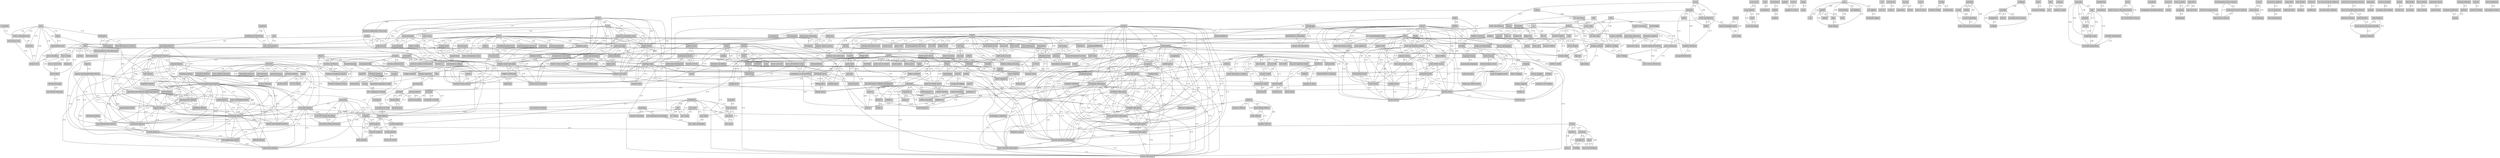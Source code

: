 graph TagRelations {
    node [shape=box, style=filled, fillcolor=lightgray];
    "entertainment" -- "entertainment news" [label="0.81"];
    "entertainment" -- "entertainment industry" [label="0.77"];
    "entertainment" -- "cinemas and events" [label="0.71"];
    "entertainment" -- "home entertaining" [label="0.74"];
    "entertainment" -- "children's games and toys" [label="0.73"];
    "entertainment" -- "music and party video games" [label="0.70"];
    "novels" -- "literature" [label="0.78"];
    "novels" -- "novels and literature" [label="0.86"];
    "novels" -- "books and literature" [label="0.72"];
    "novels" -- "fiction" [label="0.75"];
    "news" -- "media" [label="0.74"];
    "news" -- "information" [label="0.70"];
    "news" -- "local & community news" [label="0.70"];
    "news" -- "entertainment news" [label="0.83"];
    "news" -- "news and politics" [label="0.76"];
    "news" -- "international news" [label="0.81"];
    "news" -- "local news" [label="0.75"];
    "news" -- "national news" [label="0.84"];
    "social media" -- "social network" [label="0.80"];
    "social media" -- "social networking" [label="0.84"];
    "learning" -- "online learning" [label="0.76"];
    "learning" -- "language learning" [label="0.83"];
    "education" -- "school" [label="0.76"];
    "education" -- "educational resources" [label="0.75"];
    "education" -- "education industry" [label="0.80"];
    "education" -- "adult education" [label="0.76"];
    "education" -- "secondary education" [label="0.76"];
    "education" -- "special education" [label="0.75"];
    "education" -- "college education" [label="0.86"];
    "education" -- "early childhood education" [label="0.73"];
    "education" -- "online education" [label="0.76"];
    "education" -- "primary education" [label="0.80"];
    "science" -- "astronomy" [label="0.75"];
    "science" -- "astrophysics" [label="0.72"];
    "science" -- "biological sciences" [label="0.79"];
    "science" -- "chemistry" [label="0.74"];
    "science" -- "physics" [label="0.80"];
    "media" -- "entertainment news" [label="0.73"];
    "media" -- "media industry" [label="0.84"];
    "information" -- "informational" [label="0.85"];
    "information" -- "pharmaceutical & drug information" [label="0.75"];
    "information" -- "legal information & resources" [label="0.73"];
    "math" -- "mathematics" [label="0.91"];
    "technology" -- "auto infotainment technologies" [label="0.73"];
    "technology" -- "technology industry" [label="0.79"];
    "technology" -- "technology & computing" [label="0.82"];
    "technology" -- "wearable technology" [label="0.79"];
    "health" -- "wellness" [label="0.72"];
    "health" -- "mental health" [label="0.74"];
    "health" -- "healthcare" [label="0.76"];
    "health" -- "health information & wellness" [label="0.75"];
    "health" -- "healthy living" [label="0.70"];
    "health" -- "children's health" [label="0.76"];
    "health" -- "men's health" [label="0.73"];
    "health" -- "senior health" [label="0.75"];
    "health" -- "women's health" [label="0.75"];
    "health" -- "medical health" [label="0.88"];
    "health" -- "foot health" [label="0.76"];
    "health" -- "lung and respiratory health" [label="0.73"];
    "health" -- "reproductive health" [label="0.74"];
    "health" -- "sexual health" [label="0.76"];
    "health" -- "dental health" [label="0.77"];
    "wellness" -- "health information & wellness" [label="0.83"];
    "wellness" -- "healthy living" [label="0.72"];
    "sports" -- "esports" [label="0.71"];
    "sports" -- "sports news & analysis" [label="0.73"];
    "sports" -- "fitness & outdoor sports" [label="0.76"];
    "sports" -- "sporting events" [label="0.84"];
    "sports" -- "participant sports" [label="0.83"];
    "sports" -- "sports radio" [label="0.74"];
    "sports" -- "college sports" [label="0.81"];
    "sports" -- "disabled sports" [label="0.75"];
    "sports" -- "equine sports" [label="0.74"];
    "sports" -- "extreme sports" [label="0.73"];
    "sports" -- "fantasy sports" [label="0.76"];
    "sports" -- "fishing sports" [label="0.80"];
    "sports" -- "olympic sports" [label="0.83"];
    "sports" -- "rugby" [label="0.71"];
    "sports" -- "soccer" [label="0.80"];
    "sports" -- "tennis" [label="0.72"];
    "sports" -- "volleyball" [label="0.73"];
    "sports" -- "baseball" [label="0.74"];
    "sports" -- "basketball" [label="0.75"];
    "sports" -- "sports equipment" [label="0.75"];
    "sports" -- "sports tv" [label="0.81"];
    "sports" -- "sports video games" [label="0.82"];
    "politics" -- "political event" [label="0.76"];
    "politics" -- "news and politics" [label="0.84"];
    "business" -- "entrepreneurship" [label="0.70"];
    "business" -- "business services" [label="0.80"];
    "business" -- "business and finance" [label="0.71"];
    "business" -- "small and medium-sized business" [label="0.78"];
    "business" -- "business administration" [label="0.74"];
    "business" -- "business banking & finance" [label="0.71"];
    "business" -- "business i.t." [label="0.75"];
    "business" -- "business operations" [label="0.84"];
    "business" -- "business travel" [label="0.79"];
    "finance" -- "business and finance" [label="0.84"];
    "finance" -- "business accounting & finance" [label="0.73"];
    "finance" -- "business banking & finance" [label="0.75"];
    "finance" -- "financial industry" [label="0.73"];
    "finance" -- "personal finance" [label="0.78"];
    "finance" -- "financial planning" [label="0.71"];
    "music" -- "albums" [label="0.71"];
    "music" -- "music and audio" [label="0.77"];
    "music" -- "concerts & music events" [label="0.70"];
    "music" -- "musical instruments" [label="0.79"];
    "music" -- "alternative music" [label="0.73"];
    "music" -- "children's music" [label="0.84"];
    "music" -- "classical music" [label="0.82"];
    "music" -- "comedy (music and audio)" [label="0.75"];
    "music" -- "country music" [label="0.78"];
    "music" -- "dance and electronic music" [label="0.77"];
    "music" -- "world/international music" [label="0.76"];
    "music" -- "gospel music" [label="0.75"];
    "music" -- "hip hop music" [label="0.78"];
    "music" -- "inspirational/new age music" [label="0.74"];
    "music" -- "religious (music and audio)" [label="0.78"];
    "music" -- "rock music" [label="0.82"];
    "music" -- "soundtracks, tv and showtunes" [label="0.77"];
    "music" -- "urban contemporary music" [label="0.73"];
    "music" -- "variety (music and audio)" [label="0.77"];
    "music" -- "music tv" [label="0.79"];
    "travel" -- "destinations" [label="0.71"];
    "travel" -- "vacation" [label="0.74"];
    "travel" -- "tourism" [label="0.71"];
    "travel" -- "travel & tourism" [label="0.76"];
    "travel" -- "travel books" [label="0.78"];
    "travel" -- "africa travel" [label="0.78"];
    "travel" -- "asia travel" [label="0.79"];
    "travel" -- "australia and oceania travel" [label="0.75"];
    "travel" -- "europe travel" [label="0.77"];
    "travel" -- "north america travel" [label="0.75"];
    "travel" -- "polar travel" [label="0.70"];
    "travel" -- "south america travel" [label="0.73"];
    "travel" -- "travel preparation and advice" [label="0.72"];
    "travel" -- "adventure travel" [label="0.85"];
    "travel" -- "family travel" [label="0.77"];
    "travel" -- "honeymoons and getaways" [label="0.72"];
    "travel" -- "rail travel" [label="0.75"];
    "travel" -- "road trips" [label="0.71"];
    "travel" -- "air travel" [label="0.86"];
    "travel" -- "beach travel" [label="0.79"];
    "travel" -- "budget travel" [label="0.77"];
    "travel" -- "business travel" [label="0.83"];
    "lifestyle" -- "fitness & lifestyle" [label="0.81"];
    "lifestyle" -- "healthy living" [label="0.73"];
    "lifestyle" -- "frugal living" [label="0.72"];
    "art" -- "fine art" [label="0.80"];
    "art" -- "digital arts" [label="0.73"];
    "art" -- "fine art photography" [label="0.71"];
    "art" -- "modern art" [label="0.79"];
    "art" -- "arts and crafts" [label="0.72"];
    "art" -- "painting" [label="0.74"];
    "art" -- "body art" [label="0.71"];
    "culture" -- "arts and culture" [label="0.84"];
    "culture" -- "car culture" [label="0.77"];
    "food" -- "cooking" [label="0.74"];
    "food" -- "nutrition" [label="0.74"];
    "food" -- "food & dining" [label="0.76"];
    "food" -- "food industry" [label="0.71"];
    "food" -- "food & drink" [label="0.73"];
    "food" -- "food movements" [label="0.75"];
    "food" -- "healthy cooking and eating" [label="0.71"];
    "environment" -- "climate" [label="0.74"];
    "literature" -- "poetry" [label="0.72"];
    "literature" -- "novels and literature" [label="0.91"];
    "literature" -- "books and literature" [label="0.91"];
    "literature" -- "children's literature" [label="0.83"];
    "literature" -- "fiction" [label="0.72"];
    "literature" -- "young adult literature" [label="0.73"];
    "gaming" -- "gaming (hobbyist)" [label="0.75"];
    "gaming" -- "board games and puzzles" [label="0.71"];
    "gaming" -- "card games" [label="0.70"];
    "gaming" -- "roleplaying games" [label="0.72"];
    "gaming" -- "video gaming" [label="0.89"];
    "gaming" -- "console games" [label="0.79"];
    "gaming" -- "mobile games" [label="0.74"];
    "gaming" -- "pc games" [label="0.80"];
    "gaming" -- "action video games" [label="0.79"];
    "gaming" -- "role-playing video games" [label="0.75"];
    "gaming" -- "simulation video games" [label="0.75"];
    "gaming" -- "sports video games" [label="0.80"];
    "gaming" -- "strategy video games" [label="0.77"];
    "gaming" -- "action-adventure video games" [label="0.77"];
    "gaming" -- "adventure video games" [label="0.77"];
    "gaming" -- "casual games" [label="0.73"];
    "gaming" -- "exercise and fitness video games" [label="0.75"];
    "gaming" -- "music and party video games" [label="0.74"];
    "gaming" -- "puzzle video games" [label="0.75"];
    "comedy" -- "humor" [label="0.82"];
    "comedy" -- "funny" [label="0.79"];
    "comedy" -- "comedy events" [label="0.75"];
    "comedy" -- "comedy movies" [label="0.85"];
    "comedy" -- "comedy (music and audio)" [label="0.77"];
    "comedy" -- "humor and satire" [label="0.73"];
    "comedy" -- "comedy tv" [label="0.82"];
    "fashion" -- "style" [label="0.79"];
    "fashion" -- "fashion & beauty" [label="0.77"];
    "fashion" -- "fashion events" [label="0.79"];
    "fashion" -- "style & fashion" [label="0.85"];
    "fashion" -- "women's clothing" [label="0.74"];
    "fashion" -- "designer clothing" [label="0.80"];
    "fashion" -- "fashion trends" [label="0.85"];
    "fashion" -- "high fashion" [label="0.82"];
    "astronomy" -- "astrophysics" [label="0.82"];
    "astronomy" -- "astrology" [label="0.75"];
    "astronomy" -- "space and astronomy" [label="0.90"];
    "climate" -- "weather" [label="0.80"];
    "gadgets" -- "gadgets & reviews" [label="0.77"];
    "software" -- "software & applications" [label="0.83"];
    "software" -- "photo editing software" [label="0.75"];
    "software" -- "video software" [label="0.84"];
    "software" -- "antivirus software" [label="0.75"];
    "software" -- "graphics software" [label="0.82"];
    "style" -- "style & fashion" [label="0.80"];
    "style" -- "fashion trends" [label="0.76"];
    "style" -- "street style" [label="0.77"];
    "fitness" -- "exercise" [label="0.79"];
    "fitness" -- "fitness & lifestyle" [label="0.83"];
    "fitness" -- "fitness & outdoor sports" [label="0.81"];
    "fitness" -- "bodybuilding" [label="0.70"];
    "fitness" -- "exercise and fitness video games" [label="0.76"];
    "recipes" -- "cooking" [label="0.80"];
    "recipes" -- "cookbooks" [label="0.80"];
    "cooking" -- "cookbooks" [label="0.77"];
    "cooking" -- "barbecues and grilling" [label="0.72"];
    "cooking" -- "healthy cooking and eating" [label="0.74"];
    "adventures" -- "adventure travel" [label="0.82"];
    "adventures" -- "adventure video games" [label="0.72"];
    "events" -- "event" [label="0.93"];
    "events" -- "event promotion" [label="0.78"];
    "events" -- "event planning" [label="0.76"];
    "events" -- "cultural & community events" [label="0.79"];
    "events" -- "events and attractions" [label="0.81"];
    "events" -- "fashion events" [label="0.83"];
    "events" -- "personal celebrations & life events" [label="0.74"];
    "events" -- "political event" [label="0.82"];
    "events" -- "religious events" [label="0.82"];
    "events" -- "sporting events" [label="0.84"];
    "events" -- "theater venues and events" [label="0.77"];
    "events" -- "cinemas and events" [label="0.83"];
    "events" -- "comedy events" [label="0.80"];
    "events" -- "concerts & music events" [label="0.82"];
    "entrepreneurship" -- "startups" [label="0.72"];
    "entrepreneurship" -- "entrepreneur" [label="0.89"];
    "esports" -- "sports video games" [label="0.72"];
    "reviews" -- "gadgets & reviews" [label="0.77"];
    "manga" -- "anime" [label="0.73"];
    "comics" -- "comics and graphic novels" [label="0.79"];
    "comics" -- "comic books" [label="0.90"];
    "concerts" -- "concerts & music events" [label="0.83"];
    "movies" -- "films" [label="0.89"];
    "movies" -- "movies and tv shows" [label="0.76"];
    "movies" -- "theater" [label="0.72"];
    "movies" -- "action and adventure movies" [label="0.82"];
    "movies" -- "romance movies" [label="0.83"];
    "movies" -- "science fiction movies" [label="0.82"];
    "movies" -- "indie and arthouse movies" [label="0.75"];
    "movies" -- "animation movies" [label="0.83"];
    "movies" -- "comedy movies" [label="0.82"];
    "movies" -- "crime and mystery movies" [label="0.80"];
    "movies" -- "documentary movies" [label="0.80"];
    "movies" -- "drama movies" [label="0.81"];
    "movies" -- "family and children movies" [label="0.80"];
    "movies" -- "fantasy movies" [label="0.82"];
    "movies" -- "horror movies" [label="0.86"];
    "movies" -- "world movies" [label="0.82"];
    "films" -- "action and adventure movies" [label="0.75"];
    "films" -- "romance movies" [label="0.78"];
    "films" -- "science fiction movies" [label="0.78"];
    "films" -- "indie and arthouse movies" [label="0.72"];
    "films" -- "animation movies" [label="0.76"];
    "films" -- "comedy movies" [label="0.76"];
    "films" -- "crime and mystery movies" [label="0.74"];
    "films" -- "documentary movies" [label="0.81"];
    "films" -- "drama movies" [label="0.75"];
    "films" -- "family and children movies" [label="0.73"];
    "films" -- "fantasy movies" [label="0.76"];
    "films" -- "horror movies" [label="0.79"];
    "films" -- "world movies" [label="0.75"];
    "photography" -- "photography & videography" [label="0.78"];
    "photography" -- "art and photography books" [label="0.75"];
    "photography" -- "fine art photography" [label="0.81"];
    "photography" -- "cameras and camcorders" [label="0.73"];
    "crafts" -- "arts & crafts" [label="0.83"];
    "crafts" -- "arts and crafts" [label="0.85"];
    "crafts" -- "woodworking" [label="0.70"];
    "pets" -- "animals" [label="0.90"];
    "pets" -- "cats" [label="0.73"];
    "pets" -- "dogs" [label="0.89"];
    "pets" -- "large animals" [label="0.72"];
    "pets" -- "pet adoptions" [label="0.75"];
    "pets" -- "pet supplies" [label="0.75"];
    "animals" -- "birds" [label="0.76"];
    "animals" -- "cats" [label="0.70"];
    "animals" -- "dogs" [label="0.91"];
    "animals" -- "large animals" [label="0.84"];
    "animals" -- "reptiles" [label="0.73"];
    "care" -- "oral care" [label="0.72"];
    "family" -- "family and relationships" [label="0.83"];
    "family" -- "family travel" [label="0.82"];
    "kids" -- "kid-friendly" [label="0.74"];
    "kids" -- "children" [label="0.92"];
    "kids" -- "children's health" [label="0.70"];
    "kids" -- "children's clothing" [label="0.73"];
    "investing" -- "investment & trading" [label="0.80"];
    "investing" -- "personal investing" [label="0.81"];
    "automotive" -- "cars" [label="0.80"];
    "automotive" -- "car culture" [label="0.70"];
    "automotive" -- "auto buying and selling" [label="0.71"];
    "automotive" -- "auto insurance" [label="0.71"];
    "automotive" -- "auto parts" [label="0.77"];
    "automotive" -- "auto repair" [label="0.70"];
    "automotive" -- "auto safety" [label="0.70"];
    "automotive" -- "auto safety technologies" [label="0.71"];
    "automotive" -- "automotive industry" [label="0.89"];
    "automotive" -- "auto racing" [label="0.74"];
    "cars" -- "car culture" [label="0.76"];
    "cars" -- "automotive industry" [label="0.71"];
    "cars" -- "auto racing" [label="0.76"];
    "motorcycles" -- "scooters" [label="0.73"];
    "real estate" -- "property" [label="0.83"];
    "real estate" -- "real estate industry" [label="0.79"];
    "real estate" -- "retail property" [label="0.71"];
    "real estate" -- "office property" [label="0.74"];
    "real estate" -- "real estate buying and selling" [label="0.82"];
    "real estate" -- "real estate renting and leasing" [label="0.80"];
    "property" -- "retail property" [label="0.79"];
    "property" -- "vacation properties" [label="0.78"];
    "property" -- "hotel properties" [label="0.79"];
    "property" -- "industrial property" [label="0.79"];
    "property" -- "office property" [label="0.81"];
    "property" -- "real estate renting and leasing" [label="0.70"];
    "housing" -- "apartments" [label="0.73"];
    "housing" -- "houses" [label="0.84"];
    "nature" -- "parks & nature" [label="0.77"];
    "mental health" -- "mental health & counseling" [label="0.81"];
    "startups" -- "startup" [label="0.93"];
    "startups" -- "entrepreneur" [label="0.71"];
    "startups" -- "tech companies & startups" [label="0.90"];
    "writing" -- "freelance writing" [label="0.75"];
    "writing" -- "screenwriting" [label="0.76"];
    "marketing" -- "marketing and advertising" [label="0.86"];
    "marketing" -- "sales and promotions" [label="0.72"];
    "gambling" -- "casinos" [label="0.80"];
    "gambling" -- "betting" [label="0.83"];
    "gambling" -- "casinos & gambling" [label="0.87"];
    "gambling" -- "poker and professional gambling" [label="0.80"];
    "casinos" -- "casinos & gambling" [label="0.88"];
    "casinos" -- "poker and professional gambling" [label="0.71"];
    "space" -- "space and astronomy" [label="0.78"];
    "astrophysics" -- "astrology" [label="0.71"];
    "astrophysics" -- "physics" [label="0.75"];
    "astrophysics" -- "space and astronomy" [label="0.78"];
    "exercise" -- "fitness & outdoor sports" [label="0.74"];
    "exercise" -- "outdoor activities" [label="0.70"];
    "exercise" -- "running and jogging" [label="0.73"];
    "exercise" -- "exercise and fitness video games" [label="0.71"];
    "shopping" -- "malls & shopping centers" [label="0.70"];
    "shopping" -- "flower shopping" [label="0.77"];
    "shopping" -- "grocery shopping" [label="0.86"];
    "shopping" -- "holiday shopping" [label="0.81"];
    "sales" -- "sales and promotions" [label="0.79"];
    "high-end" -- "high fashion" [label="0.74"];
    "vacation" -- "vacation properties" [label="0.78"];
    "vacation" -- "honeymoons and getaways" [label="0.75"];
    "holidays" -- "national & civic holidays" [label="0.77"];
    "holidays" -- "holiday shopping" [label="0.79"];
    "holidays" -- "holiday tv" [label="0.79"];
    "getaways" -- "honeymoons and getaways" [label="0.81"];
    "interior" -- "interior decorating" [label="0.75"];
    "weddings" -- "marriage" [label="0.82"];
    "weddings" -- "wedding" [label="0.94"];
    "marriage" -- "engagement" [label="0.72"];
    "marriage" -- "wedding" [label="0.83"];
    "marriage" -- "divorce" [label="0.72"];
    "marriage" -- "marriage and civil unions" [label="0.76"];
    "humor" -- "funny" [label="0.83"];
    "humor" -- "humor and satire" [label="0.81"];
    "banks" -- "consumer banking" [label="0.72"];
    "insurance" -- "auto insurance" [label="0.83"];
    "universities" -- "universities & colleges" [label="0.83"];
    "online learning" -- "online learning & moocs" [label="0.78"];
    "online learning" -- "online education" [label="0.88"];
    "public services" -- "professional services" [label="0.76"];
    "public services" -- "business services" [label="0.72"];
    "legal" -- "judiciary & legal" [label="0.79"];
    "legal" -- "law" [label="0.75"];
    "judiciary" -- "judiciary & legal" [label="0.87"];
    "healthcare" -- "hospitals" [label="0.76"];
    "healthcare" -- "hospitals & clinics" [label="0.71"];
    "healthcare" -- "healthcare industry" [label="0.85"];
    "healthcare" -- "medical health" [label="0.79"];
    "hospitals" -- "hospitals & clinics" [label="0.81"];
    "telecommunications" -- "telecommunications industry" [label="0.87"];
    "nonprofits" -- "ngos" [label="0.78"];
    "nonprofits" -- "nonprofit" [label="0.96"];
    "nonprofits" -- "charity" [label="0.73"];
    "nonprofits" -- "nonprofits & ngos" [label="0.89"];
    "nonprofits" -- "non-profit organizations" [label="0.80"];
    "ngos" -- "nonprofit" [label="0.77"];
    "ngos" -- "charity" [label="0.70"];
    "ngos" -- "nonprofits & ngos" [label="0.91"];
    "ngos" -- "non-profit organizations" [label="0.76"];
    "ecommerce" -- "e-commerce & retail" [label="0.75"];
    "blog" -- "personal blog" [label="0.86"];
    "blog" -- "specialized magazines & blogs" [label="0.72"];
    "personal blog" -- "personal" [label="0.71"];
    "event" -- "event promotion" [label="0.82"];
    "event" -- "event planning" [label="0.76"];
    "event" -- "cultural & community events" [label="0.75"];
    "event" -- "events and attractions" [label="0.75"];
    "event" -- "fashion events" [label="0.79"];
    "event" -- "political event" [label="0.86"];
    "event" -- "religious events" [label="0.79"];
    "event" -- "sporting events" [label="0.78"];
    "event" -- "cinemas and events" [label="0.75"];
    "event" -- "comedy events" [label="0.75"];
    "event" -- "concerts & music events" [label="0.75"];
    "event promotion" -- "event planning" [label="0.72"];
    "event promotion" -- "events and attractions" [label="0.74"];
    "event promotion" -- "fashion events" [label="0.70"];
    "event promotion" -- "political event" [label="0.71"];
    "event promotion" -- "cinemas and events" [label="0.71"];
    "event promotion" -- "sales and promotions" [label="0.77"];
    "personal" -- "personal debt" [label="0.73"];
    "personal" -- "personal investing" [label="0.73"];
    "personal" -- "personal taxes" [label="0.73"];
    "membership" -- "subscription" [label="0.72"];
    "community" -- "local & community news" [label="0.71"];
    "nonprofit" -- "charity" [label="0.75"];
    "nonprofit" -- "nonprofits & ngos" [label="0.85"];
    "nonprofit" -- "non-profit organizations" [label="0.77"];
    "charity" -- "nonprofits & ngos" [label="0.70"];
    "forum" -- "online forums & discussion boards" [label="0.77"];
    "forum" -- "fan communities & forums" [label="0.74"];
    "social network" -- "social" [label="0.72"];
    "social network" -- "social networking" [label="0.93"];
    "startup" -- "tech companies & startups" [label="0.83"];
    "consulting" -- "management consulting industry" [label="0.83"];
    "professional services" -- "business services" [label="0.73"];
    "professional services" -- "professional development" [label="0.71"];
    "school" -- "k-12 & schools" [label="0.75"];
    "school" -- "private school" [label="0.80"];
    "hobby" -- "hobbies" [label="0.86"];
    "hobby" -- "gaming (hobbyist)" [label="0.82"];
    "hobby" -- "hobbies & interests" [label="0.73"];
    "interest" -- "hobbies & interests" [label="0.74"];
    "engagement" -- "wedding" [label="0.73"];
    "tourism" -- "travel & tourism" [label="0.87"];
    "tourism" -- "events and attractions" [label="0.70"];
    "magazine" -- "specialized magazines & blogs" [label="0.74"];
    "memorial" -- "tribute" [label="0.81"];
    "kid-friendly" -- "children" [label="0.70"];
    "children" -- "children's literature" [label="0.71"];
    "children" -- "children's health" [label="0.75"];
    "children" -- "children's music" [label="0.75"];
    "children" -- "children's games and toys" [label="0.72"];
    "children" -- "children's clothing" [label="0.78"];
    "children" -- "children's tv" [label="0.72"];
    "novels and literature" -- "books and literature" [label="0.94"];
    "novels and literature" -- "children's literature" [label="0.77"];
    "novels and literature" -- "comics and graphic novels" [label="0.71"];
    "novels and literature" -- "fiction" [label="0.72"];
    "movies and tv shows" -- "crime and mystery movies" [label="0.71"];
    "movies and tv shows" -- "soundtracks, tv and showtunes" [label="0.80"];
    "movies and tv shows" -- "television" [label="0.75"];
    "music and audio" -- "audio production" [label="0.75"];
    "music and audio" -- "comedy (music and audio)" [label="0.83"];
    "music and audio" -- "dance and electronic music" [label="0.71"];
    "music and audio" -- "religious (music and audio)" [label="0.81"];
    "music and audio" -- "soundtracks, tv and showtunes" [label="0.74"];
    "music and audio" -- "variety (music and audio)" [label="0.86"];
    "music and audio" -- "digital audio" [label="0.78"];
    "arts and culture" -- "arts & crafts" [label="0.74"];
    "arts and culture" -- "arts and crafts" [label="0.76"];
    "e-commerce & retail" -- "retail industry" [label="0.77"];
    "business services" -- "business operations" [label="0.76"];
    "business services" -- "business travel" [label="0.71"];
    "universities & colleges" -- "college education" [label="0.74"];
    "online learning & moocs" -- "online education" [label="0.75"];
    "pharmaceutical & drug information" -- "pharmaceutical drugs" [label="0.77"];
    "fitness & lifestyle" -- "personal finance & lifestyle management" [label="0.72"];
    "fitness & lifestyle" -- "fitness & outdoor sports" [label="0.77"];
    "software & applications" -- "technology & computing" [label="0.72"];
    "scientific organizations" -- "non-profit organizations" [label="0.73"];
    "local & community news" -- "local news" [label="0.87"];
    "entertainment news" -- "entertainment industry" [label="0.75"];
    "entertainment news" -- "national news" [label="0.72"];
    "social" -- "social networking" [label="0.70"];
    "online forums & discussion boards" -- "fan communities & forums" [label="0.72"];
    "nonprofits & ngos" -- "non-profit organizations" [label="0.80"];
    "cultural & community events" -- "fashion events" [label="0.70"];
    "cultural & community events" -- "religious events" [label="0.72"];
    "cultural & community events" -- "cinemas and events" [label="0.72"];
    "cultural & community events" -- "concerts & music events" [label="0.76"];
    "food & dining" -- "bars & restaurants" [label="0.74"];
    "food & dining" -- "food & drink" [label="0.80"];
    "food & dining" -- "dining out" [label="0.74"];
    "fashion & beauty" -- "style & fashion" [label="0.82"];
    "fashion & beauty" -- "beauty" [label="0.80"];
    "home & garden" -- "gardening" [label="0.74"];
    "personal finance & lifestyle management" -- "personal finance" [label="0.79"];
    "fitness & outdoor sports" -- "outdoor activities" [label="0.80"];
    "fitness & outdoor sports" -- "olympic sports" [label="0.70"];
    "fitness & outdoor sports" -- "exercise and fitness video games" [label="0.72"];
    "law firms & legal services" -- "legal services industry" [label="0.82"];
    "hobbies" -- "gaming (hobbyist)" [label="0.74"];
    "hobbies" -- "hobbies & interests" [label="0.88"];
    "arts & crafts" -- "arts and crafts" [label="0.97"];
    "photography & videography" -- "video production" [label="0.72"];
    "photography & videography" -- "cameras and camcorders" [label="0.77"];
    "gaming (hobbyist)" -- "video gaming" [label="0.71"];
    "auto buying and selling" -- "real estate buying and selling" [label="0.76"];
    "auto insurance" -- "auto parts" [label="0.71"];
    "auto insurance" -- "auto repair" [label="0.74"];
    "auto insurance" -- "auto safety" [label="0.75"];
    "auto parts" -- "auto repair" [label="0.78"];
    "auto safety" -- "auto safety technologies" [label="0.87"];
    "auto shows" -- "auto racing" [label="0.71"];
    "auto infotainment technologies" -- "auto safety technologies" [label="0.74"];
    "books and literature" -- "art and photography books" [label="0.71"];
    "books and literature" -- "children's literature" [label="0.79"];
    "art and photography books" -- "travel books" [label="0.71"];
    "art and photography books" -- "fine art photography" [label="0.72"];
    "children's literature" -- "young adult literature" [label="0.72"];
    "comics and graphic novels" -- "comic books" [label="0.84"];
    "travel books" -- "adventure travel" [label="0.72"];
    "business and finance" -- "business accounting & finance" [label="0.87"];
    "business and finance" -- "business banking & finance" [label="0.89"];
    "business accounting & finance" -- "business banking & finance" [label="0.85"];
    "logistics" -- "logistics and transportation industry" [label="0.79"];
    "marketing and advertising" -- "advertising industry" [label="0.81"];
    "marketing and advertising" -- "sales and promotions" [label="0.77"];
    "business administration" -- "business operations" [label="0.71"];
    "business utilities" -- "home utilities" [label="0.70"];
    "advertising industry" -- "entertainment industry" [label="0.75"];
    "advertising industry" -- "food industry" [label="0.70"];
    "advertising industry" -- "manufacturing industry" [label="0.70"];
    "advertising industry" -- "media industry" [label="0.79"];
    "advertising industry" -- "publishing industry" [label="0.75"];
    "advertising industry" -- "apparel industry" [label="0.71"];
    "advertising industry" -- "retail industry" [label="0.71"];
    "education industry" -- "manufacturing industry" [label="0.71"];
    "education industry" -- "technology industry" [label="0.72"];
    "entertainment industry" -- "financial industry" [label="0.73"];
    "entertainment industry" -- "food industry" [label="0.74"];
    "entertainment industry" -- "healthcare industry" [label="0.71"];
    "entertainment industry" -- "hospitality industry" [label="0.75"];
    "entertainment industry" -- "manufacturing industry" [label="0.74"];
    "entertainment industry" -- "media industry" [label="0.82"];
    "entertainment industry" -- "pharmaceutical industry" [label="0.72"];
    "entertainment industry" -- "publishing industry" [label="0.73"];
    "entertainment industry" -- "real estate industry" [label="0.70"];
    "entertainment industry" -- "apparel industry" [label="0.73"];
    "entertainment industry" -- "retail industry" [label="0.71"];
    "entertainment industry" -- "technology industry" [label="0.75"];
    "entertainment industry" -- "automotive industry" [label="0.73"];
    "entertainment industry" -- "aviation industry" [label="0.73"];
    "entertainment industry" -- "construction industry" [label="0.71"];
    "environmental services industry" -- "information services industry" [label="0.72"];
    "environmental services industry" -- "legal services industry" [label="0.75"];
    "financial industry" -- "food industry" [label="0.71"];
    "financial industry" -- "manufacturing industry" [label="0.70"];
    "financial industry" -- "real estate industry" [label="0.73"];
    "financial industry" -- "technology industry" [label="0.70"];
    "financial industry" -- "automotive industry" [label="0.70"];
    "financial industry" -- "aviation industry" [label="0.70"];
    "financial industry" -- "construction industry" [label="0.71"];
    "food industry" -- "hospitality industry" [label="0.73"];
    "food industry" -- "manufacturing industry" [label="0.76"];
    "food industry" -- "media industry" [label="0.70"];
    "food industry" -- "pharmaceutical industry" [label="0.71"];
    "food industry" -- "apparel industry" [label="0.72"];
    "food industry" -- "technology industry" [label="0.70"];
    "healthcare industry" -- "hospitality industry" [label="0.72"];
    "healthcare industry" -- "manufacturing industry" [label="0.76"];
    "healthcare industry" -- "pharmaceutical industry" [label="0.81"];
    "healthcare industry" -- "apparel industry" [label="0.71"];
    "healthcare industry" -- "retail industry" [label="0.71"];
    "healthcare industry" -- "technology industry" [label="0.74"];
    "healthcare industry" -- "aviation industry" [label="0.72"];
    "healthcare industry" -- "biotech and biomedical industry" [label="0.75"];
    "healthcare industry" -- "medical health" [label="0.71"];
    "information services industry" -- "legal services industry" [label="0.77"];
    "logistics and transportation industry" -- "manufacturing industry" [label="0.73"];
    "logistics and transportation industry" -- "mechanical and industrial engineering industry" [label="0.72"];
    "logistics and transportation industry" -- "technology industry" [label="0.72"];
    "logistics and transportation industry" -- "telecommunications industry" [label="0.70"];
    "logistics and transportation industry" -- "automotive industry" [label="0.74"];
    "logistics and transportation industry" -- "aviation industry" [label="0.72"];
    "agriculture" -- "gardening" [label="0.73"];
    "agriculture" -- "land and farms" [label="0.80"];
    "manufacturing industry" -- "mechanical and industrial engineering industry" [label="0.82"];
    "manufacturing industry" -- "media industry" [label="0.71"];
    "manufacturing industry" -- "metals industry" [label="0.78"];
    "manufacturing industry" -- "pharmaceutical industry" [label="0.78"];
    "manufacturing industry" -- "power and energy industry" [label="0.72"];
    "manufacturing industry" -- "publishing industry" [label="0.73"];
    "manufacturing industry" -- "real estate industry" [label="0.72"];
    "manufacturing industry" -- "apparel industry" [label="0.79"];
    "manufacturing industry" -- "retail industry" [label="0.74"];
    "manufacturing industry" -- "technology industry" [label="0.80"];
    "manufacturing industry" -- "telecommunications industry" [label="0.70"];
    "manufacturing industry" -- "automotive industry" [label="0.82"];
    "manufacturing industry" -- "aviation industry" [label="0.76"];
    "manufacturing industry" -- "biotech and biomedical industry" [label="0.72"];
    "manufacturing industry" -- "civil engineering industry" [label="0.73"];
    "manufacturing industry" -- "construction industry" [label="0.77"];
    "manufacturing industry" -- "defense industry" [label="0.71"];
    "mechanical and industrial engineering industry" -- "metals industry" [label="0.76"];
    "mechanical and industrial engineering industry" -- "power and energy industry" [label="0.74"];
    "mechanical and industrial engineering industry" -- "technology industry" [label="0.78"];
    "mechanical and industrial engineering industry" -- "automotive industry" [label="0.77"];
    "mechanical and industrial engineering industry" -- "aviation industry" [label="0.72"];
    "mechanical and industrial engineering industry" -- "biotech and biomedical industry" [label="0.71"];
    "mechanical and industrial engineering industry" -- "civil engineering industry" [label="0.83"];
    "mechanical and industrial engineering industry" -- "construction industry" [label="0.74"];
    "media industry" -- "pharmaceutical industry" [label="0.72"];
    "media industry" -- "publishing industry" [label="0.79"];
    "media industry" -- "apparel industry" [label="0.73"];
    "media industry" -- "technology industry" [label="0.74"];
    "media industry" -- "telecommunications industry" [label="0.74"];
    "metals industry" -- "real estate industry" [label="0.71"];
    "metals industry" -- "technology industry" [label="0.75"];
    "metals industry" -- "automotive industry" [label="0.74"];
    "metals industry" -- "civil engineering industry" [label="0.73"];
    "metals industry" -- "construction industry" [label="0.75"];
    "pharmaceutical industry" -- "publishing industry" [label="0.72"];
    "pharmaceutical industry" -- "apparel industry" [label="0.71"];
    "pharmaceutical industry" -- "technology industry" [label="0.75"];
    "pharmaceutical industry" -- "biotech and biomedical industry" [label="0.80"];
    "pharmaceutical industry" -- "pharmaceutical drugs" [label="0.82"];
    "power and energy industry" -- "technology industry" [label="0.73"];
    "publishing industry" -- "technology industry" [label="0.72"];
    "real estate industry" -- "technology industry" [label="0.70"];
    "real estate industry" -- "aviation industry" [label="0.71"];
    "real estate industry" -- "civil engineering industry" [label="0.72"];
    "real estate industry" -- "construction industry" [label="0.74"];
    "real estate industry" -- "real estate buying and selling" [label="0.72"];
    "real estate industry" -- "real estate renting and leasing" [label="0.71"];
    "apparel industry" -- "retail industry" [label="0.79"];
    "apparel industry" -- "technology industry" [label="0.70"];
    "apparel industry" -- "automotive industry" [label="0.72"];
    "apparel industry" -- "aviation industry" [label="0.70"];
    "retail industry" -- "retail property" [label="0.71"];
    "technology industry" -- "telecommunications industry" [label="0.79"];
    "technology industry" -- "automotive industry" [label="0.78"];
    "technology industry" -- "aviation industry" [label="0.76"];
    "technology industry" -- "biotech and biomedical industry" [label="0.76"];
    "technology industry" -- "civil engineering industry" [label="0.73"];
    "technology industry" -- "construction industry" [label="0.74"];
    "technology industry" -- "defense industry" [label="0.71"];
    "telecommunications industry" -- "aviation industry" [label="0.71"];
    "automotive industry" -- "aviation industry" [label="0.75"];
    "automotive industry" -- "civil engineering industry" [label="0.70"];
    "aviation industry" -- "civil engineering industry" [label="0.71"];
    "aviation industry" -- "construction industry" [label="0.73"];
    "aviation industry" -- "defense industry" [label="0.73"];
    "biotech and biomedical industry" -- "biological sciences" [label="0.72"];
    "civil engineering industry" -- "construction industry" [label="0.79"];
    "careers" -- "career advice" [label="0.79"];
    "careers" -- "career planning" [label="0.76"];
    "career advice" -- "career planning" [label="0.81"];
    "secondary education" -- "primary education" [label="0.75"];
    "college education" -- "primary education" [label="0.71"];
    "college education" -- "college sports" [label="0.71"];
    "early childhood education" -- "primary education" [label="0.73"];
    "language learning" -- "programming languages" [label="0.72"];
    "events and attractions" -- "amusement and theme parks" [label="0.73"];
    "events and attractions" -- "sporting events" [label="0.70"];
    "events and attractions" -- "theater venues and events" [label="0.76"];
    "events and attractions" -- "cinemas and events" [label="0.82"];
    "events and attractions" -- "concerts & music events" [label="0.77"];
    "fashion events" -- "sporting events" [label="0.72"];
    "fashion events" -- "cinemas and events" [label="0.71"];
    "fashion events" -- "concerts & music events" [label="0.73"];
    "fashion events" -- "fashion trends" [label="0.73"];
    "museums & galleries" -- "zoos & aquariums" [label="0.73"];
    "outdoor activities" -- "outdoor decorating" [label="0.77"];
    "personal celebrations & life events" -- "concerts & music events" [label="0.71"];
    "political event" -- "religious events" [label="0.73"];
    "political event" -- "news and politics" [label="0.70"];
    "religious events" -- "sporting events" [label="0.74"];
    "religious events" -- "cinemas and events" [label="0.72"];
    "religious events" -- "concerts & music events" [label="0.74"];
    "religious events" -- "religious (music and audio)" [label="0.71"];
    "sporting events" -- "cinemas and events" [label="0.75"];
    "sporting events" -- "concerts & music events" [label="0.73"];
    "sporting events" -- "participant sports" [label="0.78"];
    "sporting events" -- "olympic sports" [label="0.76"];
    "sporting events" -- "soccer" [label="0.70"];
    "sporting events" -- "sports video games" [label="0.71"];
    "theater venues and events" -- "cinemas and events" [label="0.85"];
    "theater venues and events" -- "concerts & music events" [label="0.79"];
    "theater venues and events" -- "theater" [label="0.76"];
    "zoos & aquariums" -- "fish and aquariums" [label="0.87"];
    "bars & restaurants" -- "food & drink" [label="0.70"];
    "casinos & gambling" -- "poker and professional gambling" [label="0.77"];
    "cinemas and events" -- "comedy events" [label="0.73"];
    "cinemas and events" -- "concerts & music events" [label="0.80"];
    "fine art" -- "fine art photography" [label="0.87"];
    "food & drink" -- "alcoholic beverages" [label="0.71"];
    "alcoholic beverages" -- "non-alcoholic beverages" [label="0.87"];
    "vegan diets" -- "vegetarian diets" [label="0.86"];
    "food allergies" -- "allergies" [label="0.92"];
    "healthy cooking and eating" -- "healthy living" [label="0.76"];
    "participant sports" -- "college sports" [label="0.71"];
    "participant sports" -- "disabled sports" [label="0.71"];
    "participant sports" -- "extreme sports" [label="0.71"];
    "participant sports" -- "fishing sports" [label="0.72"];
    "participant sports" -- "olympic sports" [label="0.77"];
    "participant sports" -- "sports video games" [label="0.72"];
    "men's health" -- "women's health" [label="0.75"];
    "men's health" -- "medical health" [label="0.71"];
    "alternative medicine" -- "alternative music" [label="0.73"];
    "women's health" -- "reproductive health" [label="0.75"];
    "model toys" -- "children's games and toys" [label="0.71"];
    "musical instruments" -- "classical music" [label="0.72"];
    "beadwork" -- "needlework" [label="0.74"];
    "birdwatching" -- "birds" [label="0.84"];
    "audio production" -- "video production" [label="0.77"];
    "audio production" -- "digital audio" [label="0.71"];
    "board games and puzzles" -- "card games" [label="0.73"];
    "board games and puzzles" -- "children's games and toys" [label="0.74"];
    "board games and puzzles" -- "puzzle video games" [label="0.79"];
    "card games" -- "lotteries and scratchcards" [label="0.70"];
    "roleplaying games" -- "role-playing video games" [label="0.91"];
    "roleplaying games" -- "action-adventure video games" [label="0.71"];
    "roleplaying games" -- "adventure video games" [label="0.72"];
    "gardening" -- "landscaping" [label="0.75"];
    "home appliances" -- "home utilities" [label="0.78"];
    "home appliances" -- "home entertainment systems" [label="0.70"];
    "home entertaining" -- "home entertainment systems" [label="0.73"];
    "interior decorating" -- "outdoor decorating" [label="0.73"];
    "medical health" -- "sexual health" [label="0.71"];
    "medical health" -- "dental health" [label="0.73"];
    "medical health" -- "medical tests" [label="0.76"];
    "ear, nose and throat conditions" -- "eye and vision conditions" [label="0.73"];
    "endocrine and metabolic diseases" -- "heart and cardiovascular diseases" [label="0.73"];
    "heart and cardiovascular diseases" -- "infectious diseases" [label="0.70"];
    "heart and cardiovascular diseases" -- "blood disorders" [label="0.72"];
    "reproductive health" -- "sexual health" [label="0.76"];
    "blood disorders" -- "brain and nervous system disorders" [label="0.75"];
    "blood disorders" -- "digestive disorders" [label="0.72"];
    "sleep disorders" -- "brain and nervous system disorders" [label="0.74"];
    "sleep disorders" -- "digestive disorders" [label="0.71"];
    "brain and nervous system disorders" -- "digestive disorders" [label="0.73"];
    "action and adventure movies" -- "romance movies" [label="0.73"];
    "action and adventure movies" -- "science fiction movies" [label="0.71"];
    "action and adventure movies" -- "animation movies" [label="0.72"];
    "action and adventure movies" -- "comedy movies" [label="0.70"];
    "action and adventure movies" -- "crime and mystery movies" [label="0.76"];
    "action and adventure movies" -- "drama movies" [label="0.72"];
    "action and adventure movies" -- "fantasy movies" [label="0.77"];
    "action and adventure movies" -- "horror movies" [label="0.73"];
    "action and adventure movies" -- "world movies" [label="0.71"];
    "action and adventure movies" -- "action-adventure video games" [label="0.72"];
    "romance movies" -- "science fiction movies" [label="0.73"];
    "romance movies" -- "comedy movies" [label="0.74"];
    "romance movies" -- "crime and mystery movies" [label="0.72"];
    "romance movies" -- "drama movies" [label="0.80"];
    "romance movies" -- "fantasy movies" [label="0.75"];
    "romance movies" -- "horror movies" [label="0.73"];
    "science fiction movies" -- "animation movies" [label="0.70"];
    "science fiction movies" -- "documentary movies" [label="0.72"];
    "science fiction movies" -- "fantasy movies" [label="0.76"];
    "science fiction movies" -- "horror movies" [label="0.72"];
    "animation movies" -- "comedy movies" [label="0.73"];
    "animation movies" -- "family and children movies" [label="0.71"];
    "animation movies" -- "fantasy movies" [label="0.74"];
    "animation movies" -- "horror movies" [label="0.73"];
    "animation movies" -- "computer animation" [label="0.72"];
    "comedy movies" -- "horror movies" [label="0.72"];
    "crime and mystery movies" -- "drama movies" [label="0.74"];
    "crime and mystery movies" -- "horror movies" [label="0.75"];
    "documentary movies" -- "drama movies" [label="0.72"];
    "documentary movies" -- "horror movies" [label="0.73"];
    "drama movies" -- "fantasy movies" [label="0.71"];
    "drama movies" -- "horror movies" [label="0.73"];
    "drama movies" -- "drama tv" [label="0.73"];
    "fantasy movies" -- "horror movies" [label="0.75"];
    "fantasy movies" -- "world movies" [label="0.71"];
    "soft ac music" -- "urban ac music" [label="0.80"];
    "urban ac music" -- "urban contemporary music" [label="0.82"];
    "adult album alternative" -- "alternative music" [label="0.76"];
    "children's music" -- "classical music" [label="0.71"];
    "children's music" -- "religious (music and audio)" [label="0.71"];
    "children's music" -- "variety (music and audio)" [label="0.70"];
    "college radio" -- "sports radio" [label="0.74"];
    "comedy (music and audio)" -- "religious (music and audio)" [label="0.74"];
    "comedy (music and audio)" -- "soundtracks, tv and showtunes" [label="0.70"];
    "comedy (music and audio)" -- "variety (music and audio)" [label="0.77"];
    "country music" -- "gospel music" [label="0.72"];
    "dance and electronic music" -- "soundtracks, tv and showtunes" [label="0.70"];
    "dance and electronic music" -- "variety (music and audio)" [label="0.72"];
    "dance and electronic music" -- "music and party video games" [label="0.74"];
    "gospel music" -- "religious (music and audio)" [label="0.74"];
    "hip hop music" -- "urban contemporary music" [label="0.71"];
    "religious (music and audio)" -- "soundtracks, tv and showtunes" [label="0.73"];
    "religious (music and audio)" -- "variety (music and audio)" [label="0.78"];
    "religious (music and audio)" -- "religion & spirituality" [label="0.70"];
    "soundtracks, tv and showtunes" -- "variety (music and audio)" [label="0.76"];
    "soundtracks, tv and showtunes" -- "television" [label="0.72"];
    "soundtracks, tv and showtunes" -- "music tv" [label="0.80"];
    "sports radio" -- "talk radio" [label="0.73"];
    "sports radio" -- "sports tv" [label="0.82"];
    "news and politics" -- "national news" [label="0.70"];
    "international news" -- "national news" [label="0.78"];
    "local news" -- "national news" [label="0.73"];
    "personal finance" -- "personal debt" [label="0.78"];
    "personal finance" -- "personal investing" [label="0.76"];
    "personal finance" -- "personal taxes" [label="0.73"];
    "financial planning" -- "retirement planning" [label="0.72"];
    "personal debt" -- "personal taxes" [label="0.72"];
    "dogs" -- "large animals" [label="0.75"];
    "pet supplies" -- "household supplies" [label="0.70"];
    "retail property" -- "hotel properties" [label="0.71"];
    "retail property" -- "industrial property" [label="0.70"];
    "retail property" -- "office property" [label="0.73"];
    "vacation properties" -- "hotel properties" [label="0.81"];
    "hotel properties" -- "hotels and motels" [label="0.76"];
    "industrial property" -- "office property" [label="0.72"];
    "real estate buying and selling" -- "real estate renting and leasing" [label="0.79"];
    "religion & spirituality" -- "spirituality" [label="0.87"];
    "geography" -- "geology" [label="0.73"];
    "grocery shopping" -- "holiday shopping" [label="0.74"];
    "holiday shopping" -- "holiday tv" [label="0.72"];
    "american football" -- "australian rules football" [label="0.81"];
    "boxing" -- "martial arts" [label="0.70"];
    "field hockey" -- "ice hockey" [label="0.76"];
    "figure skating" -- "inline skating" [label="0.78"];
    "fishing sports" -- "olympic sports" [label="0.71"];
    "snooker/pool/billiards" -- "table tennis" [label="0.72"];
    "softball" -- "baseball" [label="0.71"];
    "table tennis" -- "tennis" [label="0.79"];
    "volleyball" -- "beach volleyball" [label="0.84"];
    "beach volleyball" -- "beach travel" [label="0.73"];
    "sports equipment" -- "sports video games" [label="0.71"];
    "style & fashion" -- "fashion trends" [label="0.77"];
    "style & fashion" -- "high fashion" [label="0.71"];
    "women's accessories" -- "women's clothing" [label="0.74"];
    "women's accessories" -- "women's shoes and footwear" [label="0.72"];
    "women's accessories" -- "men's accessories" [label="0.80"];
    "women's clothing" -- "women's shoes and footwear" [label="0.80"];
    "women's clothing" -- "children's clothing" [label="0.75"];
    "women's clothing" -- "designer clothing" [label="0.74"];
    "women's clothing" -- "men's clothing" [label="0.77"];
    "women's shoes and footwear" -- "men's shoes and footwear" [label="0.82"];
    "children's clothing" -- "men's clothing" [label="0.72"];
    "designer clothing" -- "fashion trends" [label="0.71"];
    "designer clothing" -- "high fashion" [label="0.71"];
    "designer clothing" -- "men's clothing" [label="0.72"];
    "fashion trends" -- "high fashion" [label="0.70"];
    "men's accessories" -- "men's clothing" [label="0.75"];
    "men's accessories" -- "men's shoes and footwear" [label="0.72"];
    "men's clothing" -- "men's shoes and footwear" [label="0.80"];
    "augmented reality" -- "virtual reality" [label="0.73"];
    "computer peripherals" -- "laptops" [label="0.70"];
    "photo editing software" -- "video software" [label="0.72"];
    "photo editing software" -- "graphics software" [label="0.73"];
    "video software" -- "graphics software" [label="0.77"];
    "computer animation" -- "animation tv" [label="0.72"];
    "desktop publishing" -- "desktops" [label="0.74"];
    "desktops" -- "laptops" [label="0.70"];
    "internet" -- "internet of things" [label="0.71"];
    "web development" -- "web design and html" [label="0.80"];
    "smartphones" -- "mobile games" [label="0.73"];
    "television" -- "animation tv" [label="0.79"];
    "television" -- "soap opera tv" [label="0.79"];
    "television" -- "special interest tv" [label="0.74"];
    "television" -- "sports tv" [label="0.79"];
    "television" -- "children's tv" [label="0.79"];
    "television" -- "comedy tv" [label="0.77"];
    "television" -- "drama tv" [label="0.79"];
    "television" -- "factual tv" [label="0.78"];
    "television" -- "holiday tv" [label="0.71"];
    "television" -- "music tv" [label="0.80"];
    "television" -- "science fiction tv" [label="0.80"];
    "animation tv" -- "children's tv" [label="0.80"];
    "animation tv" -- "comedy tv" [label="0.70"];
    "animation tv" -- "science fiction tv" [label="0.70"];
    "soap opera tv" -- "drama tv" [label="0.79"];
    "soap opera tv" -- "science fiction tv" [label="0.76"];
    "sports tv" -- "factual tv" [label="0.70"];
    "sports tv" -- "music tv" [label="0.73"];
    "sports tv" -- "sports video games" [label="0.73"];
    "children's tv" -- "music tv" [label="0.71"];
    "children's tv" -- "science fiction tv" [label="0.71"];
    "drama tv" -- "music tv" [label="0.71"];
    "drama tv" -- "science fiction tv" [label="0.73"];
    "factual tv" -- "reality tv" [label="0.76"];
    "factual tv" -- "science fiction tv" [label="0.71"];
    "africa travel" -- "south america travel" [label="0.74"];
    "africa travel" -- "adventure travel" [label="0.71"];
    "asia travel" -- "south america travel" [label="0.72"];
    "asia travel" -- "adventure travel" [label="0.72"];
    "north america travel" -- "south america travel" [label="0.78"];
    "adventure travel" -- "honeymoons and getaways" [label="0.70"];
    "adventure travel" -- "air travel" [label="0.76"];
    "adventure travel" -- "beach travel" [label="0.71"];
    "adventure travel" -- "business travel" [label="0.72"];
    "road trips" -- "day trips" [label="0.72"];
    "air travel" -- "business travel" [label="0.73"];
    "video gaming" -- "console games" [label="0.78"];
    "video gaming" -- "pc games" [label="0.76"];
    "video gaming" -- "action video games" [label="0.81"];
    "video gaming" -- "role-playing video games" [label="0.77"];
    "video gaming" -- "simulation video games" [label="0.77"];
    "video gaming" -- "sports video games" [label="0.82"];
    "video gaming" -- "strategy video games" [label="0.79"];
    "video gaming" -- "action-adventure video games" [label="0.79"];
    "video gaming" -- "adventure video games" [label="0.80"];
    "video gaming" -- "educational video games" [label="0.76"];
    "video gaming" -- "exercise and fitness video games" [label="0.78"];
    "video gaming" -- "music and party video games" [label="0.78"];
    "video gaming" -- "puzzle video games" [label="0.79"];
    "console games" -- "mobile games" [label="0.71"];
    "console games" -- "pc games" [label="0.76"];
    "console games" -- "action video games" [label="0.76"];
    "console games" -- "role-playing video games" [label="0.72"];
    "console games" -- "simulation video games" [label="0.73"];
    "console games" -- "sports video games" [label="0.76"];
    "console games" -- "strategy video games" [label="0.73"];
    "console games" -- "action-adventure video games" [label="0.74"];
    "console games" -- "adventure video games" [label="0.73"];
    "console games" -- "educational video games" [label="0.71"];
    "console games" -- "exercise and fitness video games" [label="0.71"];
    "console games" -- "puzzle video games" [label="0.75"];
    "mobile games" -- "action video games" [label="0.71"];
    "mobile games" -- "sports video games" [label="0.70"];
    "mobile games" -- "adventure video games" [label="0.70"];
    "mobile games" -- "puzzle video games" [label="0.71"];
    "pc games" -- "action video games" [label="0.72"];
    "pc games" -- "simulation video games" [label="0.71"];
    "pc games" -- "sports video games" [label="0.73"];
    "pc games" -- "strategy video games" [label="0.70"];
    "pc games" -- "action-adventure video games" [label="0.72"];
    "pc games" -- "adventure video games" [label="0.73"];
    "pc games" -- "puzzle video games" [label="0.71"];
    "action video games" -- "role-playing video games" [label="0.77"];
    "action video games" -- "simulation video games" [label="0.77"];
    "action video games" -- "sports video games" [label="0.80"];
    "action video games" -- "strategy video games" [label="0.78"];
    "action video games" -- "action-adventure video games" [label="0.94"];
    "action video games" -- "adventure video games" [label="0.82"];
    "action video games" -- "educational video games" [label="0.72"];
    "action video games" -- "exercise and fitness video games" [label="0.80"];
    "action video games" -- "music and party video games" [label="0.73"];
    "action video games" -- "puzzle video games" [label="0.76"];
    "role-playing video games" -- "simulation video games" [label="0.76"];
    "role-playing video games" -- "sports video games" [label="0.72"];
    "role-playing video games" -- "strategy video games" [label="0.76"];
    "role-playing video games" -- "action-adventure video games" [label="0.81"];
    "role-playing video games" -- "adventure video games" [label="0.82"];
    "role-playing video games" -- "educational video games" [label="0.70"];
    "role-playing video games" -- "exercise and fitness video games" [label="0.71"];
    "role-playing video games" -- "music and party video games" [label="0.71"];
    "role-playing video games" -- "puzzle video games" [label="0.72"];
    "simulation video games" -- "sports video games" [label="0.74"];
    "simulation video games" -- "strategy video games" [label="0.77"];
    "simulation video games" -- "action-adventure video games" [label="0.75"];
    "simulation video games" -- "adventure video games" [label="0.73"];
    "simulation video games" -- "educational video games" [label="0.75"];
    "simulation video games" -- "exercise and fitness video games" [label="0.73"];
    "simulation video games" -- "puzzle video games" [label="0.72"];
    "sports video games" -- "strategy video games" [label="0.76"];
    "sports video games" -- "action-adventure video games" [label="0.77"];
    "sports video games" -- "adventure video games" [label="0.75"];
    "sports video games" -- "educational video games" [label="0.73"];
    "sports video games" -- "exercise and fitness video games" [label="0.81"];
    "sports video games" -- "music and party video games" [label="0.73"];
    "sports video games" -- "puzzle video games" [label="0.74"];
    "strategy video games" -- "action-adventure video games" [label="0.77"];
    "strategy video games" -- "adventure video games" [label="0.75"];
    "strategy video games" -- "educational video games" [label="0.72"];
    "strategy video games" -- "exercise and fitness video games" [label="0.73"];
    "strategy video games" -- "puzzle video games" [label="0.75"];
    "action-adventure video games" -- "adventure video games" [label="0.89"];
    "action-adventure video games" -- "educational video games" [label="0.73"];
    "action-adventure video games" -- "exercise and fitness video games" [label="0.79"];
    "action-adventure video games" -- "music and party video games" [label="0.73"];
    "action-adventure video games" -- "puzzle video games" [label="0.76"];
    "adventure video games" -- "educational video games" [label="0.78"];
    "adventure video games" -- "exercise and fitness video games" [label="0.77"];
    "adventure video games" -- "music and party video games" [label="0.74"];
    "adventure video games" -- "puzzle video games" [label="0.79"];
    "educational video games" -- "exercise and fitness video games" [label="0.73"];
    "educational video games" -- "puzzle video games" [label="0.75"];
    "exercise and fitness video games" -- "music and party video games" [label="0.71"];
    "exercise and fitness video games" -- "puzzle video games" [label="0.73"];
    "music and party video games" -- "puzzle video games" [label="0.71"];
}